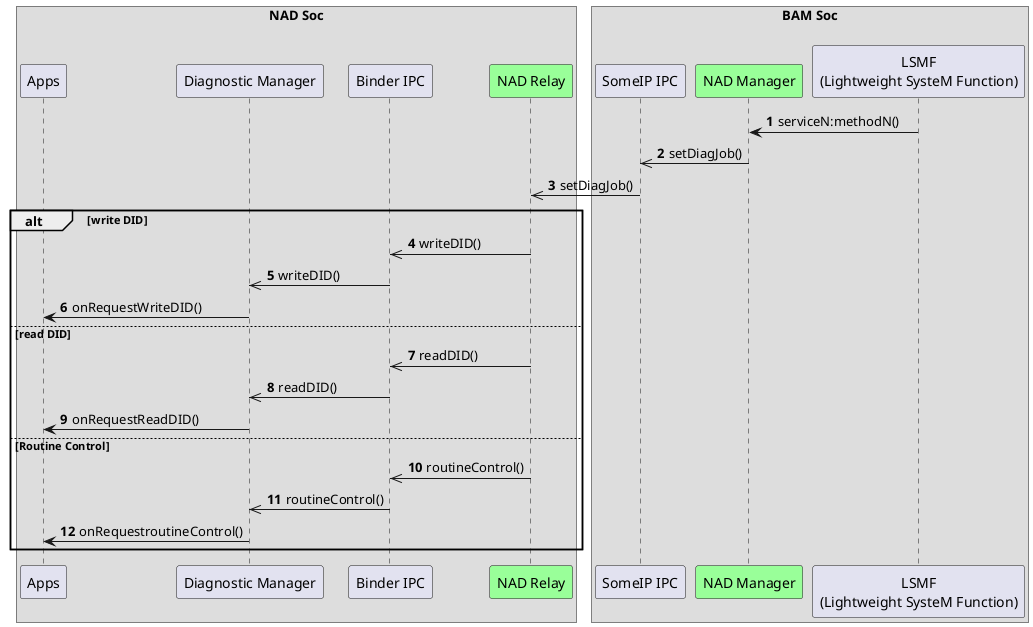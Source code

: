 


' set diag job 

@startuml
autonumber
'autoactivate on

box "NAD Soc\n"
    participant "Apps" as app
    participant "Diagnostic Manager" as diag_mgr

    
    participant "Binder IPC" as bin 

   
    participant "NAD Relay" as diag_pr #99FF99
   


end box




box "BAM Soc\n"
    participant "SomeIP IPC" as sip 

   
    participant "NAD Manager" as nadm #99FF99
 
    participant "LSMF\n(Lightweight SysteM Function)" as lsmf
end box

lsmf -> nadm: serviceN:methodN()
nadm ->> sip: setDiagJob() 
sip ->> diag_pr: setDiagJob() 

alt write DID
diag_pr ->> bin: writeDID()
bin ->> diag_mgr: writeDID()
diag_mgr -> app: onRequestWriteDID()
else read DID
diag_pr ->> bin: readDID()
bin ->> diag_mgr: readDID()
diag_mgr -> app: onRequestReadDID()
else Routine Control
diag_pr ->> bin: routineControl()
bin ->> diag_mgr: routineControl()
diag_mgr -> app: onRequestroutineControl()
end


@enduml


' set DTC

@startuml

!pragma teoz true
autonumber
autoactivate on
' box "NAD\n"

    participant "Apps" as app
    participant "Diagnostic Manager" as diag_mgr

    participant "Binder IPC" as bin #IndianRed

    box "Nad Proxy" #99FF99
    participant "Diagnostic" as diag_co
    end box

' end box

    participant "SomeIP IPC" as sip #IndianRed
' box "BAM\n"

 

    box "Nad Manager" #99FF99
    participant "Diagnostic" as nadm
    end box

    participant "LSMF" as lsmf

' end box

app -> diag_mgr: setDTCStatus()
diag_mgr ->> bin: setDtcToNadProxy()
bin -> diag_co: setDtcToNadProxy()
diag_co ->> sip: setFatalError()
sip ->> nadm: setFatalError()

nadm -> lsmf: setDTCStatus()

@enduml


